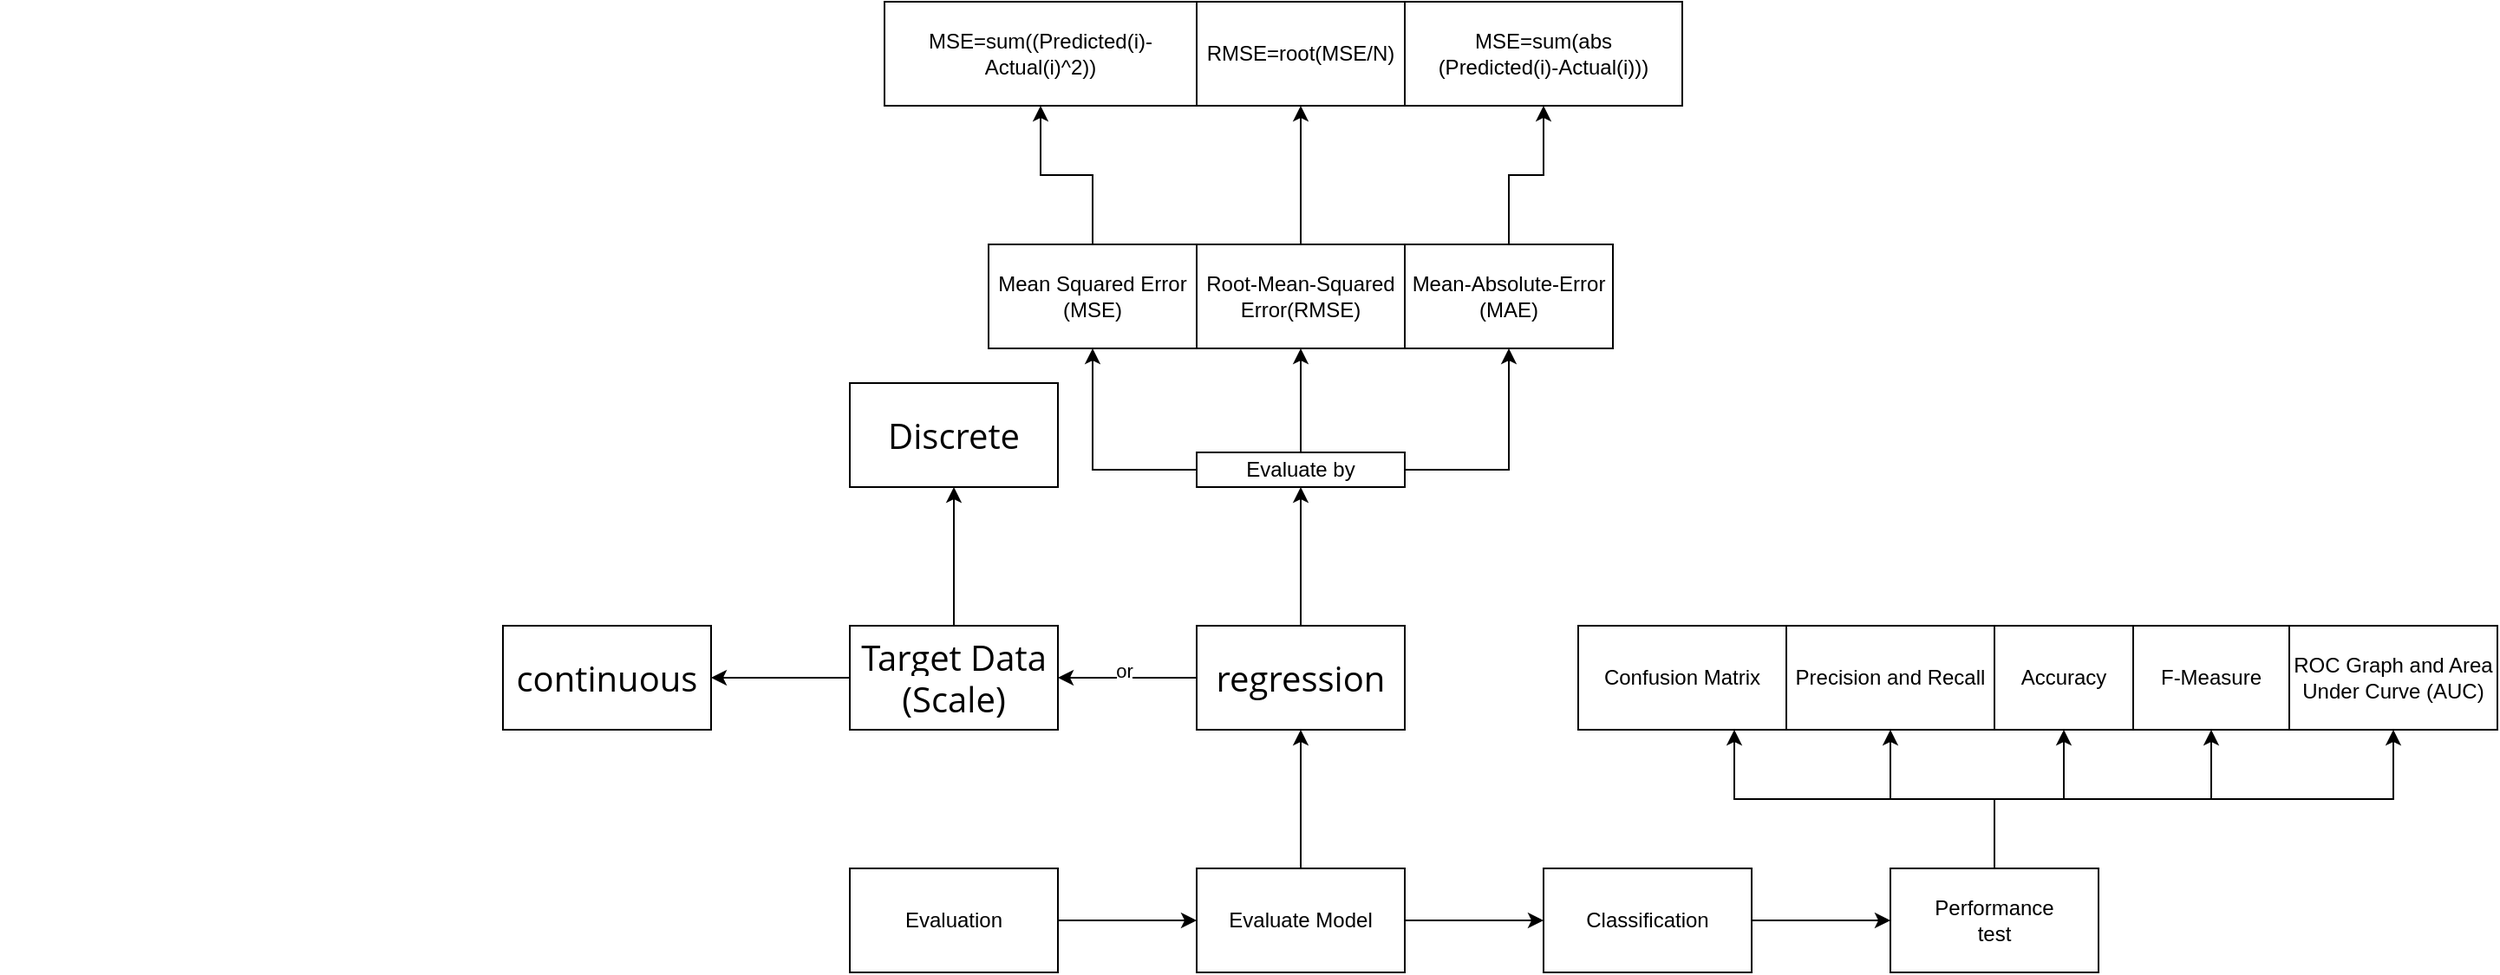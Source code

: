 <mxfile version="13.9.2" type="github">
  <diagram id="nVRE4qtoGnbXYCZguTm1" name="Page-1">
    <mxGraphModel dx="1281" dy="1620" grid="1" gridSize="10" guides="1" tooltips="1" connect="1" arrows="1" fold="1" page="1" pageScale="1" pageWidth="850" pageHeight="1100" math="0" shadow="0">
      <root>
        <mxCell id="0" />
        <mxCell id="1" parent="0" />
        <mxCell id="Xe7Uf4blqbQHqZ1EeerC-4" value="" style="edgeStyle=orthogonalEdgeStyle;rounded=0;orthogonalLoop=1;jettySize=auto;html=1;" edge="1" parent="1" source="Xe7Uf4blqbQHqZ1EeerC-1" target="Xe7Uf4blqbQHqZ1EeerC-3">
          <mxGeometry relative="1" as="geometry" />
        </mxCell>
        <mxCell id="Xe7Uf4blqbQHqZ1EeerC-1" value="Evaluation" style="rounded=0;whiteSpace=wrap;html=1;" vertex="1" parent="1">
          <mxGeometry x="240" y="260" width="120" height="60" as="geometry" />
        </mxCell>
        <mxCell id="Xe7Uf4blqbQHqZ1EeerC-2" value="" style="shape=image;verticalLabelPosition=bottom;labelBackgroundColor=#ffffff;verticalAlign=top;aspect=fixed;imageAspect=0;image=http://www.ninenox.com/wp-content/uploads/2020/09/machine-learning-hype-or-hit-25-638.jpg;" vertex="1" parent="1">
          <mxGeometry x="-250" y="-170" width="470" height="264.83" as="geometry" />
        </mxCell>
        <mxCell id="Xe7Uf4blqbQHqZ1EeerC-6" value="" style="edgeStyle=orthogonalEdgeStyle;rounded=0;orthogonalLoop=1;jettySize=auto;html=1;" edge="1" parent="1" source="Xe7Uf4blqbQHqZ1EeerC-3" target="Xe7Uf4blqbQHqZ1EeerC-5">
          <mxGeometry relative="1" as="geometry" />
        </mxCell>
        <mxCell id="Xe7Uf4blqbQHqZ1EeerC-35" value="" style="edgeStyle=orthogonalEdgeStyle;rounded=0;orthogonalLoop=1;jettySize=auto;html=1;" edge="1" parent="1" source="Xe7Uf4blqbQHqZ1EeerC-3" target="Xe7Uf4blqbQHqZ1EeerC-34">
          <mxGeometry relative="1" as="geometry" />
        </mxCell>
        <mxCell id="Xe7Uf4blqbQHqZ1EeerC-3" value="Evaluate Model" style="rounded=0;whiteSpace=wrap;html=1;" vertex="1" parent="1">
          <mxGeometry x="440" y="260" width="120" height="60" as="geometry" />
        </mxCell>
        <mxCell id="Xe7Uf4blqbQHqZ1EeerC-8" value="" style="edgeStyle=orthogonalEdgeStyle;rounded=0;orthogonalLoop=1;jettySize=auto;html=1;" edge="1" parent="1" source="Xe7Uf4blqbQHqZ1EeerC-5" target="Xe7Uf4blqbQHqZ1EeerC-7">
          <mxGeometry relative="1" as="geometry" />
        </mxCell>
        <mxCell id="Xe7Uf4blqbQHqZ1EeerC-9" value="or" style="edgeLabel;html=1;align=center;verticalAlign=middle;resizable=0;points=[];" vertex="1" connectable="0" parent="Xe7Uf4blqbQHqZ1EeerC-8">
          <mxGeometry x="0.05" y="-4" relative="1" as="geometry">
            <mxPoint as="offset" />
          </mxGeometry>
        </mxCell>
        <mxCell id="Xe7Uf4blqbQHqZ1EeerC-15" value="" style="edgeStyle=orthogonalEdgeStyle;rounded=0;orthogonalLoop=1;jettySize=auto;html=1;" edge="1" parent="1" source="Xe7Uf4blqbQHqZ1EeerC-5" target="Xe7Uf4blqbQHqZ1EeerC-14">
          <mxGeometry relative="1" as="geometry" />
        </mxCell>
        <mxCell id="Xe7Uf4blqbQHqZ1EeerC-5" value="&lt;span style=&quot;font-family: &amp;#34;open sans&amp;#34; , sans-serif ; font-size: 20px ; text-align: left ; background-color: rgb(255 , 255 , 255)&quot;&gt;regression&lt;/span&gt;" style="rounded=0;whiteSpace=wrap;html=1;" vertex="1" parent="1">
          <mxGeometry x="440" y="120" width="120" height="60" as="geometry" />
        </mxCell>
        <mxCell id="Xe7Uf4blqbQHqZ1EeerC-11" value="" style="edgeStyle=orthogonalEdgeStyle;rounded=0;orthogonalLoop=1;jettySize=auto;html=1;" edge="1" parent="1" source="Xe7Uf4blqbQHqZ1EeerC-7" target="Xe7Uf4blqbQHqZ1EeerC-10">
          <mxGeometry relative="1" as="geometry" />
        </mxCell>
        <mxCell id="Xe7Uf4blqbQHqZ1EeerC-13" value="" style="edgeStyle=orthogonalEdgeStyle;rounded=0;orthogonalLoop=1;jettySize=auto;html=1;" edge="1" parent="1" source="Xe7Uf4blqbQHqZ1EeerC-7" target="Xe7Uf4blqbQHqZ1EeerC-12">
          <mxGeometry relative="1" as="geometry" />
        </mxCell>
        <mxCell id="Xe7Uf4blqbQHqZ1EeerC-7" value="&lt;span style=&quot;font-family: &amp;#34;open sans&amp;#34; , sans-serif ; font-size: 20px ; text-align: left ; background-color: rgb(255 , 255 , 255)&quot;&gt;Target Data&lt;br&gt;(Scale)&lt;br&gt;&lt;/span&gt;" style="rounded=0;whiteSpace=wrap;html=1;" vertex="1" parent="1">
          <mxGeometry x="240" y="120" width="120" height="60" as="geometry" />
        </mxCell>
        <mxCell id="Xe7Uf4blqbQHqZ1EeerC-10" value="&lt;span style=&quot;font-family: &amp;#34;open sans&amp;#34; , sans-serif ; font-size: 20px ; text-align: left ; background-color: rgb(255 , 255 , 255)&quot;&gt;Discrete&lt;br&gt;&lt;/span&gt;" style="rounded=0;whiteSpace=wrap;html=1;" vertex="1" parent="1">
          <mxGeometry x="240" y="-20" width="120" height="60" as="geometry" />
        </mxCell>
        <mxCell id="Xe7Uf4blqbQHqZ1EeerC-12" value="&lt;span style=&quot;font-family: &amp;#34;open sans&amp;#34; , sans-serif ; font-size: 20px ; text-align: left ; background-color: rgb(255 , 255 , 255)&quot;&gt;continuous&lt;br&gt;&lt;/span&gt;" style="rounded=0;whiteSpace=wrap;html=1;" vertex="1" parent="1">
          <mxGeometry x="40" y="120" width="120" height="60" as="geometry" />
        </mxCell>
        <mxCell id="Xe7Uf4blqbQHqZ1EeerC-20" value="" style="edgeStyle=orthogonalEdgeStyle;rounded=0;orthogonalLoop=1;jettySize=auto;html=1;exitX=0;exitY=0.5;exitDx=0;exitDy=0;" edge="1" parent="1" source="Xe7Uf4blqbQHqZ1EeerC-14" target="Xe7Uf4blqbQHqZ1EeerC-18">
          <mxGeometry relative="1" as="geometry" />
        </mxCell>
        <mxCell id="Xe7Uf4blqbQHqZ1EeerC-25" value="" style="edgeStyle=orthogonalEdgeStyle;rounded=0;orthogonalLoop=1;jettySize=auto;html=1;" edge="1" parent="1" source="Xe7Uf4blqbQHqZ1EeerC-14" target="Xe7Uf4blqbQHqZ1EeerC-24">
          <mxGeometry relative="1" as="geometry" />
        </mxCell>
        <mxCell id="Xe7Uf4blqbQHqZ1EeerC-27" value="" style="edgeStyle=orthogonalEdgeStyle;rounded=0;orthogonalLoop=1;jettySize=auto;html=1;" edge="1" parent="1" source="Xe7Uf4blqbQHqZ1EeerC-14" target="Xe7Uf4blqbQHqZ1EeerC-26">
          <mxGeometry relative="1" as="geometry">
            <Array as="points">
              <mxPoint x="620" y="30" />
            </Array>
          </mxGeometry>
        </mxCell>
        <mxCell id="Xe7Uf4blqbQHqZ1EeerC-14" value="Evaluate by" style="rounded=0;whiteSpace=wrap;html=1;" vertex="1" parent="1">
          <mxGeometry x="440" y="20" width="120" height="20" as="geometry" />
        </mxCell>
        <mxCell id="Xe7Uf4blqbQHqZ1EeerC-31" value="" style="edgeStyle=orthogonalEdgeStyle;rounded=0;orthogonalLoop=1;jettySize=auto;html=1;" edge="1" parent="1" source="Xe7Uf4blqbQHqZ1EeerC-18" target="Xe7Uf4blqbQHqZ1EeerC-30">
          <mxGeometry relative="1" as="geometry" />
        </mxCell>
        <mxCell id="Xe7Uf4blqbQHqZ1EeerC-18" value="Mean Squared Error&lt;br&gt;(MSE)" style="whiteSpace=wrap;html=1;rounded=0;" vertex="1" parent="1">
          <mxGeometry x="320" y="-100" width="120" height="60" as="geometry" />
        </mxCell>
        <mxCell id="Xe7Uf4blqbQHqZ1EeerC-29" value="" style="edgeStyle=orthogonalEdgeStyle;rounded=0;orthogonalLoop=1;jettySize=auto;html=1;" edge="1" parent="1" source="Xe7Uf4blqbQHqZ1EeerC-24" target="Xe7Uf4blqbQHqZ1EeerC-28">
          <mxGeometry relative="1" as="geometry" />
        </mxCell>
        <mxCell id="Xe7Uf4blqbQHqZ1EeerC-24" value="Root-Mean-Squared Error(RMSE)" style="whiteSpace=wrap;html=1;rounded=0;" vertex="1" parent="1">
          <mxGeometry x="440" y="-100" width="120" height="60" as="geometry" />
        </mxCell>
        <mxCell id="Xe7Uf4blqbQHqZ1EeerC-33" value="" style="edgeStyle=orthogonalEdgeStyle;rounded=0;orthogonalLoop=1;jettySize=auto;html=1;" edge="1" parent="1" source="Xe7Uf4blqbQHqZ1EeerC-26" target="Xe7Uf4blqbQHqZ1EeerC-32">
          <mxGeometry relative="1" as="geometry" />
        </mxCell>
        <mxCell id="Xe7Uf4blqbQHqZ1EeerC-26" value="Mean-Absolute-Error&lt;br&gt;(MAE)" style="whiteSpace=wrap;html=1;rounded=0;" vertex="1" parent="1">
          <mxGeometry x="560" y="-100" width="120" height="60" as="geometry" />
        </mxCell>
        <mxCell id="Xe7Uf4blqbQHqZ1EeerC-28" value="RMSE=root(MSE/N)" style="whiteSpace=wrap;html=1;rounded=0;" vertex="1" parent="1">
          <mxGeometry x="440" y="-240" width="120" height="60" as="geometry" />
        </mxCell>
        <mxCell id="Xe7Uf4blqbQHqZ1EeerC-30" value="MSE=sum((Predicted(i)-Actual(i)^2))" style="whiteSpace=wrap;html=1;rounded=0;" vertex="1" parent="1">
          <mxGeometry x="260" y="-240" width="180" height="60" as="geometry" />
        </mxCell>
        <mxCell id="Xe7Uf4blqbQHqZ1EeerC-32" value="MSE=sum(abs&lt;br&gt;(Predicted(i)-Actual(i)))" style="whiteSpace=wrap;html=1;rounded=0;" vertex="1" parent="1">
          <mxGeometry x="560" y="-240" width="160" height="60" as="geometry" />
        </mxCell>
        <mxCell id="Xe7Uf4blqbQHqZ1EeerC-37" value="" style="edgeStyle=orthogonalEdgeStyle;rounded=0;orthogonalLoop=1;jettySize=auto;html=1;" edge="1" parent="1" source="Xe7Uf4blqbQHqZ1EeerC-34" target="Xe7Uf4blqbQHqZ1EeerC-36">
          <mxGeometry relative="1" as="geometry" />
        </mxCell>
        <mxCell id="Xe7Uf4blqbQHqZ1EeerC-34" value="Classification" style="rounded=0;whiteSpace=wrap;html=1;" vertex="1" parent="1">
          <mxGeometry x="640" y="260" width="120" height="60" as="geometry" />
        </mxCell>
        <mxCell id="Xe7Uf4blqbQHqZ1EeerC-39" value="" style="edgeStyle=orthogonalEdgeStyle;rounded=0;orthogonalLoop=1;jettySize=auto;html=1;" edge="1" parent="1" source="Xe7Uf4blqbQHqZ1EeerC-36" target="Xe7Uf4blqbQHqZ1EeerC-38">
          <mxGeometry relative="1" as="geometry">
            <Array as="points">
              <mxPoint x="900" y="220" />
              <mxPoint x="750" y="220" />
            </Array>
          </mxGeometry>
        </mxCell>
        <mxCell id="Xe7Uf4blqbQHqZ1EeerC-41" value="" style="edgeStyle=orthogonalEdgeStyle;rounded=0;orthogonalLoop=1;jettySize=auto;html=1;" edge="1" parent="1" source="Xe7Uf4blqbQHqZ1EeerC-36" target="Xe7Uf4blqbQHqZ1EeerC-40">
          <mxGeometry relative="1" as="geometry" />
        </mxCell>
        <mxCell id="Xe7Uf4blqbQHqZ1EeerC-43" value="" style="edgeStyle=orthogonalEdgeStyle;rounded=0;orthogonalLoop=1;jettySize=auto;html=1;" edge="1" parent="1" source="Xe7Uf4blqbQHqZ1EeerC-36" target="Xe7Uf4blqbQHqZ1EeerC-42">
          <mxGeometry relative="1" as="geometry" />
        </mxCell>
        <mxCell id="Xe7Uf4blqbQHqZ1EeerC-45" value="" style="edgeStyle=orthogonalEdgeStyle;rounded=0;orthogonalLoop=1;jettySize=auto;html=1;entryX=0.5;entryY=1;entryDx=0;entryDy=0;" edge="1" parent="1" source="Xe7Uf4blqbQHqZ1EeerC-36" target="Xe7Uf4blqbQHqZ1EeerC-44">
          <mxGeometry relative="1" as="geometry">
            <Array as="points">
              <mxPoint x="900" y="220" />
              <mxPoint x="1025" y="220" />
            </Array>
          </mxGeometry>
        </mxCell>
        <mxCell id="Xe7Uf4blqbQHqZ1EeerC-47" value="" style="edgeStyle=orthogonalEdgeStyle;rounded=0;orthogonalLoop=1;jettySize=auto;html=1;" edge="1" parent="1" source="Xe7Uf4blqbQHqZ1EeerC-36" target="Xe7Uf4blqbQHqZ1EeerC-46">
          <mxGeometry relative="1" as="geometry">
            <Array as="points">
              <mxPoint x="900" y="220" />
              <mxPoint x="1130" y="220" />
            </Array>
          </mxGeometry>
        </mxCell>
        <mxCell id="Xe7Uf4blqbQHqZ1EeerC-36" value="Performance&lt;br&gt;test" style="rounded=0;whiteSpace=wrap;html=1;" vertex="1" parent="1">
          <mxGeometry x="840" y="260" width="120" height="60" as="geometry" />
        </mxCell>
        <mxCell id="Xe7Uf4blqbQHqZ1EeerC-38" value="Confusion Matrix" style="rounded=0;whiteSpace=wrap;html=1;" vertex="1" parent="1">
          <mxGeometry x="660" y="120" width="120" height="60" as="geometry" />
        </mxCell>
        <mxCell id="Xe7Uf4blqbQHqZ1EeerC-40" value="Precision and Recall" style="rounded=0;whiteSpace=wrap;html=1;" vertex="1" parent="1">
          <mxGeometry x="780" y="120" width="120" height="60" as="geometry" />
        </mxCell>
        <mxCell id="Xe7Uf4blqbQHqZ1EeerC-42" value="Accuracy" style="rounded=0;whiteSpace=wrap;html=1;" vertex="1" parent="1">
          <mxGeometry x="900" y="120" width="80" height="60" as="geometry" />
        </mxCell>
        <mxCell id="Xe7Uf4blqbQHqZ1EeerC-44" value="F-Measure" style="rounded=0;whiteSpace=wrap;html=1;" vertex="1" parent="1">
          <mxGeometry x="980" y="120" width="90" height="60" as="geometry" />
        </mxCell>
        <mxCell id="Xe7Uf4blqbQHqZ1EeerC-46" value="ROC Graph and Area Under Curve (AUC)" style="rounded=0;whiteSpace=wrap;html=1;" vertex="1" parent="1">
          <mxGeometry x="1070" y="120" width="120" height="60" as="geometry" />
        </mxCell>
      </root>
    </mxGraphModel>
  </diagram>
</mxfile>
